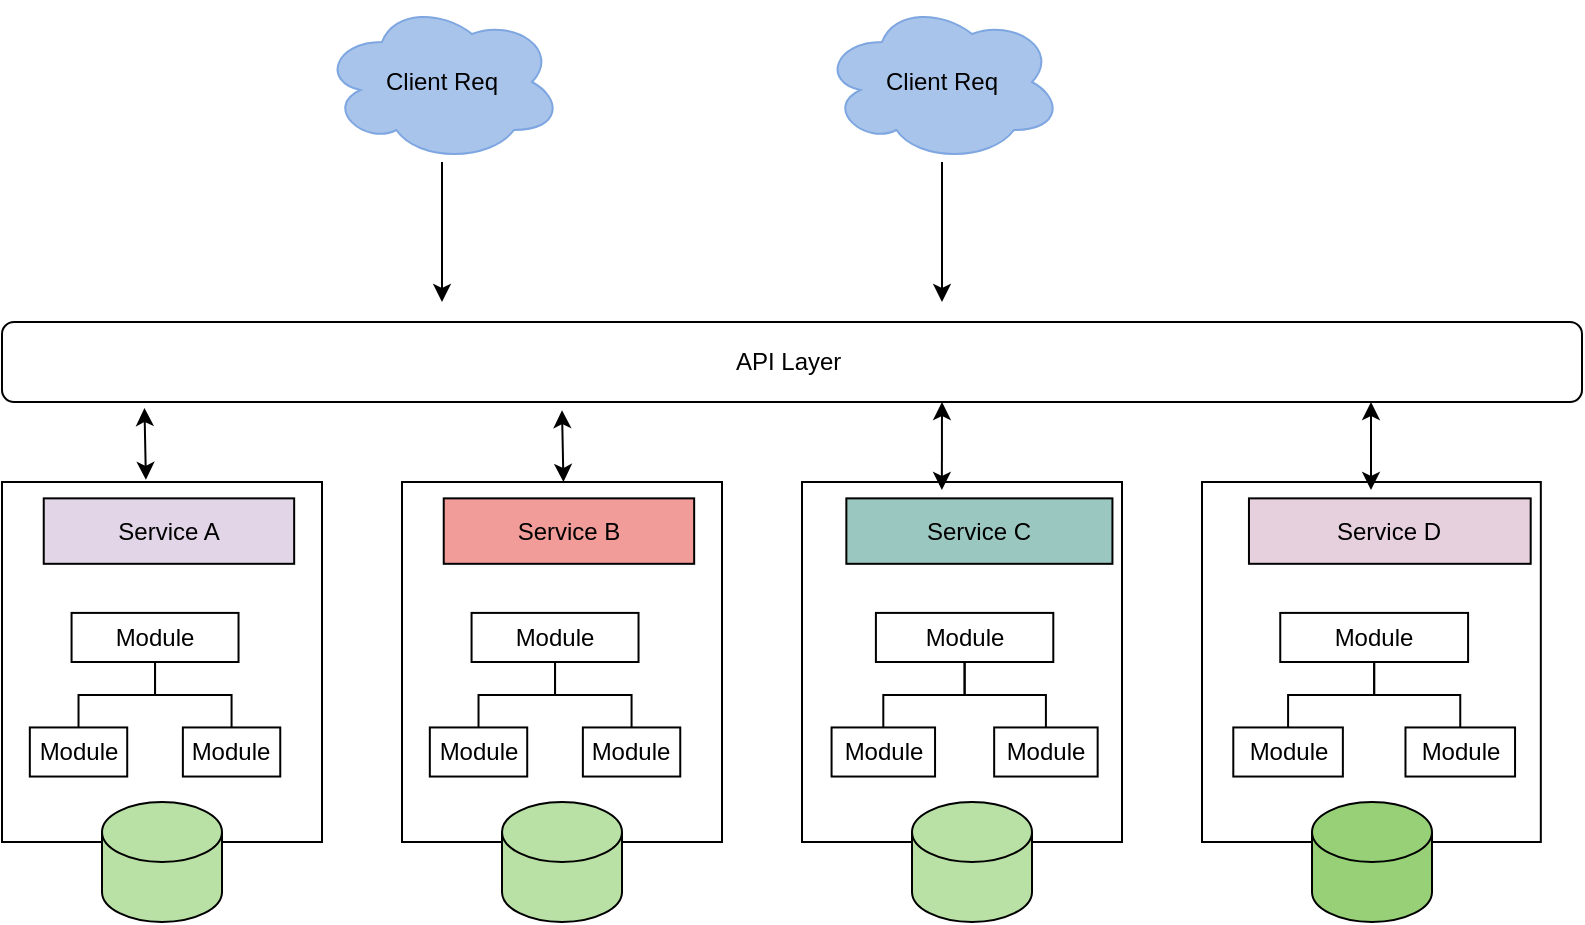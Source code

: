<mxfile version="22.1.1" type="github">
  <diagram name="Page-1" id="h-Ne3Ox8bphOEvE_lwpQ">
    <mxGraphModel dx="1405" dy="554" grid="1" gridSize="10" guides="1" tooltips="1" connect="1" arrows="1" fold="1" page="1" pageScale="1" pageWidth="850" pageHeight="1100" math="0" shadow="0">
      <root>
        <mxCell id="0" />
        <mxCell id="1" parent="0" />
        <mxCell id="zenfmyOmmmWf0STnrFEn-1" value="API Layer&amp;nbsp;" style="rounded=1;whiteSpace=wrap;html=1;" vertex="1" parent="1">
          <mxGeometry x="40" y="200" width="790" height="40" as="geometry" />
        </mxCell>
        <mxCell id="zenfmyOmmmWf0STnrFEn-4" style="edgeStyle=orthogonalEdgeStyle;rounded=0;orthogonalLoop=1;jettySize=auto;html=1;" edge="1" parent="1" source="zenfmyOmmmWf0STnrFEn-3">
          <mxGeometry relative="1" as="geometry">
            <mxPoint x="260" y="190" as="targetPoint" />
          </mxGeometry>
        </mxCell>
        <mxCell id="zenfmyOmmmWf0STnrFEn-3" value="Client Req" style="ellipse;shape=cloud;whiteSpace=wrap;html=1;fillColor=#A9C4EB;strokeColor=#7EA6E0;" vertex="1" parent="1">
          <mxGeometry x="200" y="40" width="120" height="80" as="geometry" />
        </mxCell>
        <mxCell id="zenfmyOmmmWf0STnrFEn-6" style="edgeStyle=orthogonalEdgeStyle;rounded=0;orthogonalLoop=1;jettySize=auto;html=1;" edge="1" parent="1" source="zenfmyOmmmWf0STnrFEn-5">
          <mxGeometry relative="1" as="geometry">
            <mxPoint x="510" y="190" as="targetPoint" />
          </mxGeometry>
        </mxCell>
        <mxCell id="zenfmyOmmmWf0STnrFEn-5" value="Client Req" style="ellipse;shape=cloud;whiteSpace=wrap;html=1;fillColor=#A9C4EB;strokeColor=#7EA6E0;" vertex="1" parent="1">
          <mxGeometry x="450" y="40" width="120" height="80" as="geometry" />
        </mxCell>
        <mxCell id="zenfmyOmmmWf0STnrFEn-15" value="" style="group" vertex="1" connectable="0" parent="1">
          <mxGeometry x="40" y="280" width="160" height="180" as="geometry" />
        </mxCell>
        <mxCell id="zenfmyOmmmWf0STnrFEn-8" value="" style="rounded=0;whiteSpace=wrap;html=1;" vertex="1" parent="zenfmyOmmmWf0STnrFEn-15">
          <mxGeometry width="160" height="180" as="geometry" />
        </mxCell>
        <mxCell id="zenfmyOmmmWf0STnrFEn-7" value="Service A" style="rounded=0;whiteSpace=wrap;html=1;fillColor=#E1D5E7;" vertex="1" parent="zenfmyOmmmWf0STnrFEn-15">
          <mxGeometry x="20.87" y="8.182" width="125.217" height="32.727" as="geometry" />
        </mxCell>
        <UserObject label="Module" treeRoot="1" id="zenfmyOmmmWf0STnrFEn-12">
          <mxCell style="whiteSpace=wrap;html=1;align=center;treeFolding=1;treeMoving=1;newEdgeStyle={&quot;edgeStyle&quot;:&quot;elbowEdgeStyle&quot;,&quot;startArrow&quot;:&quot;none&quot;,&quot;endArrow&quot;:&quot;none&quot;};" vertex="1" parent="zenfmyOmmmWf0STnrFEn-15">
            <mxGeometry x="34.783" y="65.455" width="83.478" height="24.545" as="geometry" />
          </mxCell>
        </UserObject>
        <mxCell id="zenfmyOmmmWf0STnrFEn-13" value="Module" style="whiteSpace=wrap;html=1;align=center;verticalAlign=middle;treeFolding=1;treeMoving=1;newEdgeStyle={&quot;edgeStyle&quot;:&quot;elbowEdgeStyle&quot;,&quot;startArrow&quot;:&quot;none&quot;,&quot;endArrow&quot;:&quot;none&quot;};" vertex="1" parent="zenfmyOmmmWf0STnrFEn-15">
          <mxGeometry x="13.913" y="122.727" width="48.696" height="24.545" as="geometry" />
        </mxCell>
        <mxCell id="zenfmyOmmmWf0STnrFEn-10" value="" style="edgeStyle=elbowEdgeStyle;elbow=vertical;sourcePerimeterSpacing=0;targetPerimeterSpacing=0;startArrow=none;endArrow=none;rounded=0;curved=0;" edge="1" parent="zenfmyOmmmWf0STnrFEn-15" source="zenfmyOmmmWf0STnrFEn-12" target="zenfmyOmmmWf0STnrFEn-13">
          <mxGeometry relative="1" as="geometry" />
        </mxCell>
        <mxCell id="zenfmyOmmmWf0STnrFEn-14" value="Module" style="whiteSpace=wrap;html=1;align=center;verticalAlign=middle;treeFolding=1;treeMoving=1;newEdgeStyle={&quot;edgeStyle&quot;:&quot;elbowEdgeStyle&quot;,&quot;startArrow&quot;:&quot;none&quot;,&quot;endArrow&quot;:&quot;none&quot;};" vertex="1" parent="zenfmyOmmmWf0STnrFEn-15">
          <mxGeometry x="90.435" y="122.727" width="48.696" height="24.545" as="geometry" />
        </mxCell>
        <mxCell id="zenfmyOmmmWf0STnrFEn-11" value="" style="edgeStyle=elbowEdgeStyle;elbow=vertical;sourcePerimeterSpacing=0;targetPerimeterSpacing=0;startArrow=none;endArrow=none;rounded=0;curved=0;" edge="1" parent="zenfmyOmmmWf0STnrFEn-15" source="zenfmyOmmmWf0STnrFEn-12" target="zenfmyOmmmWf0STnrFEn-14">
          <mxGeometry relative="1" as="geometry" />
        </mxCell>
        <mxCell id="zenfmyOmmmWf0STnrFEn-16" value="" style="group" vertex="1" connectable="0" parent="1">
          <mxGeometry x="240" y="280" width="160" height="180" as="geometry" />
        </mxCell>
        <mxCell id="zenfmyOmmmWf0STnrFEn-17" value="" style="rounded=0;whiteSpace=wrap;html=1;" vertex="1" parent="zenfmyOmmmWf0STnrFEn-16">
          <mxGeometry width="160" height="180" as="geometry" />
        </mxCell>
        <mxCell id="zenfmyOmmmWf0STnrFEn-18" value="Service B" style="rounded=0;whiteSpace=wrap;html=1;fillColor=#F19C99;" vertex="1" parent="zenfmyOmmmWf0STnrFEn-16">
          <mxGeometry x="20.87" y="8.182" width="125.217" height="32.727" as="geometry" />
        </mxCell>
        <UserObject label="Module" treeRoot="1" id="zenfmyOmmmWf0STnrFEn-19">
          <mxCell style="whiteSpace=wrap;html=1;align=center;treeFolding=1;treeMoving=1;newEdgeStyle={&quot;edgeStyle&quot;:&quot;elbowEdgeStyle&quot;,&quot;startArrow&quot;:&quot;none&quot;,&quot;endArrow&quot;:&quot;none&quot;};" vertex="1" parent="zenfmyOmmmWf0STnrFEn-16">
            <mxGeometry x="34.783" y="65.455" width="83.478" height="24.545" as="geometry" />
          </mxCell>
        </UserObject>
        <mxCell id="zenfmyOmmmWf0STnrFEn-20" value="Module" style="whiteSpace=wrap;html=1;align=center;verticalAlign=middle;treeFolding=1;treeMoving=1;newEdgeStyle={&quot;edgeStyle&quot;:&quot;elbowEdgeStyle&quot;,&quot;startArrow&quot;:&quot;none&quot;,&quot;endArrow&quot;:&quot;none&quot;};" vertex="1" parent="zenfmyOmmmWf0STnrFEn-16">
          <mxGeometry x="13.913" y="122.727" width="48.696" height="24.545" as="geometry" />
        </mxCell>
        <mxCell id="zenfmyOmmmWf0STnrFEn-21" value="" style="edgeStyle=elbowEdgeStyle;elbow=vertical;sourcePerimeterSpacing=0;targetPerimeterSpacing=0;startArrow=none;endArrow=none;rounded=0;curved=0;" edge="1" parent="zenfmyOmmmWf0STnrFEn-16" source="zenfmyOmmmWf0STnrFEn-19" target="zenfmyOmmmWf0STnrFEn-20">
          <mxGeometry relative="1" as="geometry" />
        </mxCell>
        <mxCell id="zenfmyOmmmWf0STnrFEn-22" value="Module" style="whiteSpace=wrap;html=1;align=center;verticalAlign=middle;treeFolding=1;treeMoving=1;newEdgeStyle={&quot;edgeStyle&quot;:&quot;elbowEdgeStyle&quot;,&quot;startArrow&quot;:&quot;none&quot;,&quot;endArrow&quot;:&quot;none&quot;};" vertex="1" parent="zenfmyOmmmWf0STnrFEn-16">
          <mxGeometry x="90.435" y="122.727" width="48.696" height="24.545" as="geometry" />
        </mxCell>
        <mxCell id="zenfmyOmmmWf0STnrFEn-23" value="" style="edgeStyle=elbowEdgeStyle;elbow=vertical;sourcePerimeterSpacing=0;targetPerimeterSpacing=0;startArrow=none;endArrow=none;rounded=0;curved=0;" edge="1" parent="zenfmyOmmmWf0STnrFEn-16" source="zenfmyOmmmWf0STnrFEn-19" target="zenfmyOmmmWf0STnrFEn-22">
          <mxGeometry relative="1" as="geometry" />
        </mxCell>
        <mxCell id="zenfmyOmmmWf0STnrFEn-24" value="" style="group" vertex="1" connectable="0" parent="1">
          <mxGeometry x="440" y="280" width="170" height="180" as="geometry" />
        </mxCell>
        <mxCell id="zenfmyOmmmWf0STnrFEn-25" value="" style="rounded=0;whiteSpace=wrap;html=1;" vertex="1" parent="zenfmyOmmmWf0STnrFEn-24">
          <mxGeometry width="160" height="180" as="geometry" />
        </mxCell>
        <mxCell id="zenfmyOmmmWf0STnrFEn-26" value="Service C" style="rounded=0;whiteSpace=wrap;html=1;fillColor=#9AC7BF;" vertex="1" parent="zenfmyOmmmWf0STnrFEn-24">
          <mxGeometry x="22.174" y="8.182" width="133.043" height="32.727" as="geometry" />
        </mxCell>
        <UserObject label="Module" treeRoot="1" id="zenfmyOmmmWf0STnrFEn-27">
          <mxCell style="whiteSpace=wrap;html=1;align=center;treeFolding=1;treeMoving=1;newEdgeStyle={&quot;edgeStyle&quot;:&quot;elbowEdgeStyle&quot;,&quot;startArrow&quot;:&quot;none&quot;,&quot;endArrow&quot;:&quot;none&quot;};" vertex="1" parent="zenfmyOmmmWf0STnrFEn-24">
            <mxGeometry x="36.957" y="65.455" width="88.696" height="24.545" as="geometry" />
          </mxCell>
        </UserObject>
        <mxCell id="zenfmyOmmmWf0STnrFEn-28" value="Module" style="whiteSpace=wrap;html=1;align=center;verticalAlign=middle;treeFolding=1;treeMoving=1;newEdgeStyle={&quot;edgeStyle&quot;:&quot;elbowEdgeStyle&quot;,&quot;startArrow&quot;:&quot;none&quot;,&quot;endArrow&quot;:&quot;none&quot;};" vertex="1" parent="zenfmyOmmmWf0STnrFEn-24">
          <mxGeometry x="14.783" y="122.727" width="51.739" height="24.545" as="geometry" />
        </mxCell>
        <mxCell id="zenfmyOmmmWf0STnrFEn-29" value="" style="edgeStyle=elbowEdgeStyle;elbow=vertical;sourcePerimeterSpacing=0;targetPerimeterSpacing=0;startArrow=none;endArrow=none;rounded=0;curved=0;" edge="1" parent="zenfmyOmmmWf0STnrFEn-24" source="zenfmyOmmmWf0STnrFEn-27" target="zenfmyOmmmWf0STnrFEn-28">
          <mxGeometry relative="1" as="geometry" />
        </mxCell>
        <mxCell id="zenfmyOmmmWf0STnrFEn-30" value="Module" style="whiteSpace=wrap;html=1;align=center;verticalAlign=middle;treeFolding=1;treeMoving=1;newEdgeStyle={&quot;edgeStyle&quot;:&quot;elbowEdgeStyle&quot;,&quot;startArrow&quot;:&quot;none&quot;,&quot;endArrow&quot;:&quot;none&quot;};" vertex="1" parent="zenfmyOmmmWf0STnrFEn-24">
          <mxGeometry x="96.087" y="122.727" width="51.739" height="24.545" as="geometry" />
        </mxCell>
        <mxCell id="zenfmyOmmmWf0STnrFEn-31" value="" style="edgeStyle=elbowEdgeStyle;elbow=vertical;sourcePerimeterSpacing=0;targetPerimeterSpacing=0;startArrow=none;endArrow=none;rounded=0;curved=0;" edge="1" parent="zenfmyOmmmWf0STnrFEn-24" source="zenfmyOmmmWf0STnrFEn-27" target="zenfmyOmmmWf0STnrFEn-30">
          <mxGeometry relative="1" as="geometry" />
        </mxCell>
        <mxCell id="zenfmyOmmmWf0STnrFEn-33" value="" style="group" vertex="1" connectable="0" parent="1">
          <mxGeometry x="640" y="280" width="180" height="180" as="geometry" />
        </mxCell>
        <mxCell id="zenfmyOmmmWf0STnrFEn-34" value="" style="rounded=0;whiteSpace=wrap;html=1;" vertex="1" parent="zenfmyOmmmWf0STnrFEn-33">
          <mxGeometry width="169.412" height="180" as="geometry" />
        </mxCell>
        <mxCell id="zenfmyOmmmWf0STnrFEn-35" value="Service D" style="rounded=0;whiteSpace=wrap;html=1;fillColor=#E6D0DE;" vertex="1" parent="zenfmyOmmmWf0STnrFEn-33">
          <mxGeometry x="23.478" y="8.182" width="140.87" height="32.727" as="geometry" />
        </mxCell>
        <UserObject label="Module" treeRoot="1" id="zenfmyOmmmWf0STnrFEn-36">
          <mxCell style="whiteSpace=wrap;html=1;align=center;treeFolding=1;treeMoving=1;newEdgeStyle={&quot;edgeStyle&quot;:&quot;elbowEdgeStyle&quot;,&quot;startArrow&quot;:&quot;none&quot;,&quot;endArrow&quot;:&quot;none&quot;};" vertex="1" parent="zenfmyOmmmWf0STnrFEn-33">
            <mxGeometry x="39.13" y="65.455" width="93.913" height="24.545" as="geometry" />
          </mxCell>
        </UserObject>
        <mxCell id="zenfmyOmmmWf0STnrFEn-37" value="Module" style="whiteSpace=wrap;html=1;align=center;verticalAlign=middle;treeFolding=1;treeMoving=1;newEdgeStyle={&quot;edgeStyle&quot;:&quot;elbowEdgeStyle&quot;,&quot;startArrow&quot;:&quot;none&quot;,&quot;endArrow&quot;:&quot;none&quot;};" vertex="1" parent="zenfmyOmmmWf0STnrFEn-33">
          <mxGeometry x="15.652" y="122.727" width="54.783" height="24.545" as="geometry" />
        </mxCell>
        <mxCell id="zenfmyOmmmWf0STnrFEn-38" value="" style="edgeStyle=elbowEdgeStyle;elbow=vertical;sourcePerimeterSpacing=0;targetPerimeterSpacing=0;startArrow=none;endArrow=none;rounded=0;curved=0;" edge="1" parent="zenfmyOmmmWf0STnrFEn-33" source="zenfmyOmmmWf0STnrFEn-36" target="zenfmyOmmmWf0STnrFEn-37">
          <mxGeometry relative="1" as="geometry" />
        </mxCell>
        <mxCell id="zenfmyOmmmWf0STnrFEn-39" value="Module" style="whiteSpace=wrap;html=1;align=center;verticalAlign=middle;treeFolding=1;treeMoving=1;newEdgeStyle={&quot;edgeStyle&quot;:&quot;elbowEdgeStyle&quot;,&quot;startArrow&quot;:&quot;none&quot;,&quot;endArrow&quot;:&quot;none&quot;};" vertex="1" parent="zenfmyOmmmWf0STnrFEn-33">
          <mxGeometry x="101.739" y="122.727" width="54.783" height="24.545" as="geometry" />
        </mxCell>
        <mxCell id="zenfmyOmmmWf0STnrFEn-40" value="" style="edgeStyle=elbowEdgeStyle;elbow=vertical;sourcePerimeterSpacing=0;targetPerimeterSpacing=0;startArrow=none;endArrow=none;rounded=0;curved=0;" edge="1" parent="zenfmyOmmmWf0STnrFEn-33" source="zenfmyOmmmWf0STnrFEn-36" target="zenfmyOmmmWf0STnrFEn-39">
          <mxGeometry relative="1" as="geometry" />
        </mxCell>
        <mxCell id="zenfmyOmmmWf0STnrFEn-41" value="" style="endArrow=classic;startArrow=classic;html=1;rounded=0;entryX=0.137;entryY=1.075;entryDx=0;entryDy=0;entryPerimeter=0;exitX=0.681;exitY=-0.006;exitDx=0;exitDy=0;exitPerimeter=0;" edge="1" parent="1">
          <mxGeometry width="50" height="50" relative="1" as="geometry">
            <mxPoint x="111.96" y="278.92" as="sourcePoint" />
            <mxPoint x="111.23" y="243" as="targetPoint" />
          </mxGeometry>
        </mxCell>
        <mxCell id="zenfmyOmmmWf0STnrFEn-43" value="" style="endArrow=classic;startArrow=classic;html=1;rounded=0;entryX=0.137;entryY=1.075;entryDx=0;entryDy=0;entryPerimeter=0;exitX=0.681;exitY=-0.006;exitDx=0;exitDy=0;exitPerimeter=0;" edge="1" parent="1">
          <mxGeometry width="50" height="50" relative="1" as="geometry">
            <mxPoint x="320.73" y="280.0" as="sourcePoint" />
            <mxPoint x="320" y="244.08" as="targetPoint" />
          </mxGeometry>
        </mxCell>
        <mxCell id="zenfmyOmmmWf0STnrFEn-44" value="" style="endArrow=classic;startArrow=classic;html=1;rounded=0;exitX=0.359;exitY=-0.128;exitDx=0;exitDy=0;exitPerimeter=0;" edge="1" parent="1" source="zenfmyOmmmWf0STnrFEn-26">
          <mxGeometry width="50" height="50" relative="1" as="geometry">
            <mxPoint x="330.73" y="290.0" as="sourcePoint" />
            <mxPoint x="510" y="240" as="targetPoint" />
          </mxGeometry>
        </mxCell>
        <mxCell id="zenfmyOmmmWf0STnrFEn-45" value="" style="endArrow=classic;startArrow=classic;html=1;rounded=0;exitX=0.359;exitY=-0.128;exitDx=0;exitDy=0;exitPerimeter=0;" edge="1" parent="1">
          <mxGeometry width="50" height="50" relative="1" as="geometry">
            <mxPoint x="724.5" y="284" as="sourcePoint" />
            <mxPoint x="724.5" y="240" as="targetPoint" />
          </mxGeometry>
        </mxCell>
        <mxCell id="zenfmyOmmmWf0STnrFEn-46" value="" style="shape=cylinder3;whiteSpace=wrap;html=1;boundedLbl=1;backgroundOutline=1;size=15;fillColor=#B9E0A5;" vertex="1" parent="1">
          <mxGeometry x="90" y="440" width="60" height="60" as="geometry" />
        </mxCell>
        <mxCell id="zenfmyOmmmWf0STnrFEn-47" value="" style="shape=cylinder3;whiteSpace=wrap;html=1;boundedLbl=1;backgroundOutline=1;size=15;fillColor=#B9E0A5;" vertex="1" parent="1">
          <mxGeometry x="290" y="440" width="60" height="60" as="geometry" />
        </mxCell>
        <mxCell id="zenfmyOmmmWf0STnrFEn-48" value="" style="shape=cylinder3;whiteSpace=wrap;html=1;boundedLbl=1;backgroundOutline=1;size=15;fillColor=#B9E0A5;" vertex="1" parent="1">
          <mxGeometry x="495" y="440" width="60" height="60" as="geometry" />
        </mxCell>
        <mxCell id="zenfmyOmmmWf0STnrFEn-49" value="" style="shape=cylinder3;whiteSpace=wrap;html=1;boundedLbl=1;backgroundOutline=1;size=15;fillColor=#97D077;" vertex="1" parent="1">
          <mxGeometry x="695" y="440" width="60" height="60" as="geometry" />
        </mxCell>
      </root>
    </mxGraphModel>
  </diagram>
</mxfile>
